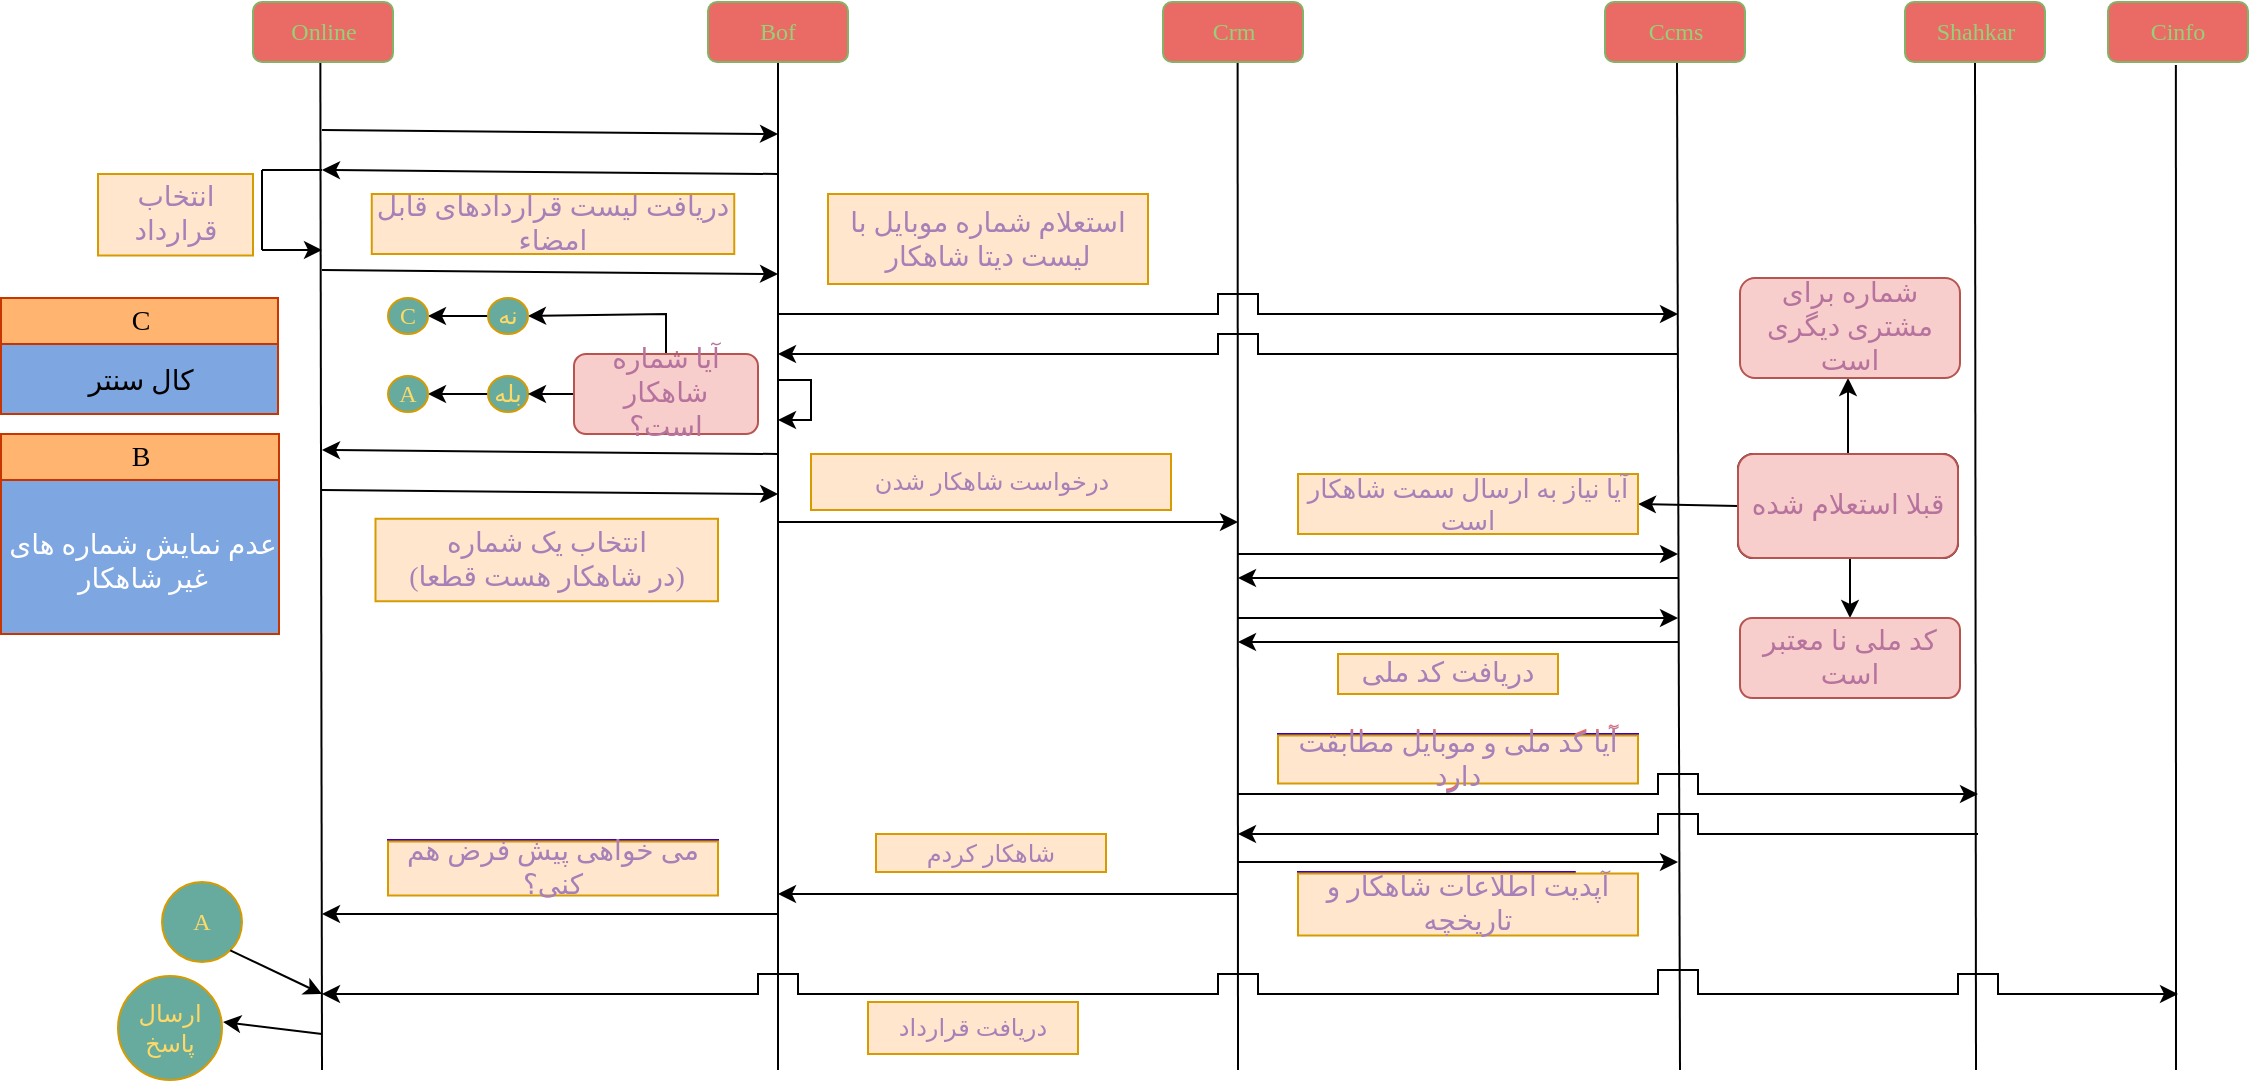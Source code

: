 <mxfile version="20.6.0" type="github">
  <diagram id="2LvSaUD_2NbDKwtUgUR4" name="‫صفحه - 1‬">
    <mxGraphModel dx="981" dy="526" grid="1" gridSize="10" guides="1" tooltips="1" connect="1" arrows="1" fold="1" page="1" pageScale="1" pageWidth="1169" pageHeight="827" math="0" shadow="0">
      <root>
        <mxCell id="0" />
        <mxCell id="1" parent="0" />
        <mxCell id="Riz9hoA4xlr_TVTimCBP-3" value="" style="endArrow=none;html=1;rounded=0;fontSize=12;fontFamily=Comic Sans MS;fontStyle=0;entryX=0.481;entryY=0.984;entryDx=0;entryDy=0;entryPerimeter=0;" parent="1" target="Riz9hoA4xlr_TVTimCBP-119" edge="1">
          <mxGeometry width="50" height="50" relative="1" as="geometry">
            <mxPoint x="172" y="658" as="sourcePoint" />
            <mxPoint x="172" y="168" as="targetPoint" />
          </mxGeometry>
        </mxCell>
        <mxCell id="Riz9hoA4xlr_TVTimCBP-4" value="" style="endArrow=none;html=1;rounded=0;fontSize=12;fontFamily=Comic Sans MS;fontStyle=0;entryX=0.5;entryY=1;entryDx=0;entryDy=0;" parent="1" target="Riz9hoA4xlr_TVTimCBP-120" edge="1">
          <mxGeometry width="50" height="50" relative="1" as="geometry">
            <mxPoint x="400" y="658" as="sourcePoint" />
            <mxPoint x="400" y="168" as="targetPoint" />
          </mxGeometry>
        </mxCell>
        <mxCell id="Riz9hoA4xlr_TVTimCBP-5" value="" style="endArrow=none;html=1;rounded=0;fontSize=12;fontFamily=Comic Sans MS;fontStyle=0;entryX=0.5;entryY=1;entryDx=0;entryDy=0;" parent="1" target="Riz9hoA4xlr_TVTimCBP-123" edge="1">
          <mxGeometry width="50" height="50" relative="1" as="geometry">
            <mxPoint x="999" y="658" as="sourcePoint" />
            <mxPoint x="999" y="168" as="targetPoint" />
          </mxGeometry>
        </mxCell>
        <mxCell id="Riz9hoA4xlr_TVTimCBP-6" value="" style="endArrow=none;html=1;rounded=0;fontSize=12;fontFamily=Comic Sans MS;fontStyle=0;entryX=0.533;entryY=0.999;entryDx=0;entryDy=0;entryPerimeter=0;" parent="1" target="Riz9hoA4xlr_TVTimCBP-121" edge="1">
          <mxGeometry width="50" height="50" relative="1" as="geometry">
            <mxPoint x="630" y="658" as="sourcePoint" />
            <mxPoint x="630" y="168" as="targetPoint" />
          </mxGeometry>
        </mxCell>
        <mxCell id="Riz9hoA4xlr_TVTimCBP-7" value="" style="endArrow=none;html=1;rounded=0;fontSize=12;fontFamily=Comic Sans MS;fontStyle=0;entryX=0.485;entryY=1.05;entryDx=0;entryDy=0;entryPerimeter=0;" parent="1" target="Riz9hoA4xlr_TVTimCBP-124" edge="1">
          <mxGeometry width="50" height="50" relative="1" as="geometry">
            <mxPoint x="1099" y="658" as="sourcePoint" />
            <mxPoint x="1099" y="168" as="targetPoint" />
          </mxGeometry>
        </mxCell>
        <mxCell id="Riz9hoA4xlr_TVTimCBP-8" value="" style="endArrow=none;html=1;rounded=0;fontSize=12;fontFamily=Comic Sans MS;fontStyle=0;entryX=0.5;entryY=1;entryDx=0;entryDy=0;" parent="1" edge="1">
          <mxGeometry width="50" height="50" relative="1" as="geometry">
            <mxPoint x="851" y="658" as="sourcePoint" />
            <mxPoint x="849.5" y="154" as="targetPoint" />
          </mxGeometry>
        </mxCell>
        <mxCell id="Riz9hoA4xlr_TVTimCBP-24" value="" style="endArrow=classic;html=1;rounded=0;fontSize=12;fontFamily=Comic Sans MS;fontStyle=0" parent="1" edge="1">
          <mxGeometry width="50" height="50" relative="1" as="geometry">
            <mxPoint x="172" y="188" as="sourcePoint" />
            <mxPoint x="400" y="190" as="targetPoint" />
          </mxGeometry>
        </mxCell>
        <mxCell id="Riz9hoA4xlr_TVTimCBP-25" value="" style="endArrow=classic;html=1;rounded=0;fontSize=12;fontFamily=Comic Sans MS;fontStyle=0" parent="1" edge="1">
          <mxGeometry width="50" height="50" relative="1" as="geometry">
            <mxPoint x="400" y="210" as="sourcePoint" />
            <mxPoint x="172" y="208" as="targetPoint" />
          </mxGeometry>
        </mxCell>
        <mxCell id="Riz9hoA4xlr_TVTimCBP-27" value="" style="endArrow=classic;html=1;rounded=0;fontSize=12;fontFamily=Comic Sans MS;fontStyle=0" parent="1" edge="1">
          <mxGeometry width="50" height="50" relative="1" as="geometry">
            <mxPoint x="172" y="258" as="sourcePoint" />
            <mxPoint x="400" y="260" as="targetPoint" />
          </mxGeometry>
        </mxCell>
        <mxCell id="Riz9hoA4xlr_TVTimCBP-28" value="" style="endArrow=none;html=1;rounded=0;fontSize=12;fontFamily=Comic Sans MS;fontStyle=0" parent="1" edge="1">
          <mxGeometry width="50" height="50" relative="1" as="geometry">
            <mxPoint x="142" y="208" as="sourcePoint" />
            <mxPoint x="172" y="208" as="targetPoint" />
          </mxGeometry>
        </mxCell>
        <mxCell id="Riz9hoA4xlr_TVTimCBP-29" value="" style="endArrow=none;html=1;rounded=0;fontSize=12;fontFamily=Comic Sans MS;fontStyle=0" parent="1" edge="1">
          <mxGeometry width="50" height="50" relative="1" as="geometry">
            <mxPoint x="142" y="248" as="sourcePoint" />
            <mxPoint x="142" y="208" as="targetPoint" />
          </mxGeometry>
        </mxCell>
        <mxCell id="Riz9hoA4xlr_TVTimCBP-30" value="" style="endArrow=classic;html=1;rounded=0;fontSize=12;fontFamily=Comic Sans MS;fontStyle=0" parent="1" edge="1">
          <mxGeometry width="50" height="50" relative="1" as="geometry">
            <mxPoint x="142" y="248" as="sourcePoint" />
            <mxPoint x="172" y="248" as="targetPoint" />
            <Array as="points">
              <mxPoint x="155" y="248" />
            </Array>
          </mxGeometry>
        </mxCell>
        <mxCell id="Riz9hoA4xlr_TVTimCBP-31" value="&lt;font style=&quot;font-size: 14px;&quot;&gt;انتخاب قرارداد&lt;/font&gt;" style="text;html=1;strokeColor=#3700CC;fillColor=#6a00ff;align=center;verticalAlign=middle;whiteSpace=wrap;rounded=0;fontSize=12;fontColor=#EA6B66;fontFamily=Comic Sans MS;fontStyle=0" parent="1" vertex="1">
          <mxGeometry x="60" y="215" width="77.5" height="35" as="geometry" />
        </mxCell>
        <mxCell id="Riz9hoA4xlr_TVTimCBP-32" value="" style="endArrow=classic;html=1;rounded=0;fontSize=12;fontFamily=Comic Sans MS;fontStyle=0" parent="1" edge="1">
          <mxGeometry width="50" height="50" relative="1" as="geometry">
            <mxPoint x="400" y="280" as="sourcePoint" />
            <mxPoint x="850" y="280" as="targetPoint" />
            <Array as="points">
              <mxPoint x="620" y="280" />
              <mxPoint x="620" y="270" />
              <mxPoint x="640" y="270" />
              <mxPoint x="640" y="280" />
            </Array>
          </mxGeometry>
        </mxCell>
        <mxCell id="Riz9hoA4xlr_TVTimCBP-35" value="" style="endArrow=classic;html=1;rounded=0;fontSize=12;fontFamily=Comic Sans MS;fontStyle=0" parent="1" edge="1">
          <mxGeometry width="50" height="50" relative="1" as="geometry">
            <mxPoint x="850" y="300" as="sourcePoint" />
            <mxPoint x="400" y="300" as="targetPoint" />
            <Array as="points">
              <mxPoint x="640" y="300" />
              <mxPoint x="640" y="290" />
              <mxPoint x="620" y="290" />
              <mxPoint x="620" y="300" />
            </Array>
          </mxGeometry>
        </mxCell>
        <mxCell id="Riz9hoA4xlr_TVTimCBP-36" value="" style="endArrow=classic;html=1;rounded=0;fontSize=12;fontFamily=Comic Sans MS;fontStyle=0" parent="1" edge="1">
          <mxGeometry width="50" height="50" relative="1" as="geometry">
            <mxPoint x="400" y="313" as="sourcePoint" />
            <mxPoint x="400" y="333" as="targetPoint" />
            <Array as="points">
              <mxPoint x="416.5" y="313" />
              <mxPoint x="416.5" y="333" />
            </Array>
          </mxGeometry>
        </mxCell>
        <mxCell id="Riz9hoA4xlr_TVTimCBP-37" value="" style="endArrow=classic;html=1;rounded=0;fontSize=12;entryX=0.028;entryY=0.643;entryDx=0;entryDy=0;entryPerimeter=0;fontFamily=Comic Sans MS;fontStyle=0" parent="1" edge="1">
          <mxGeometry width="50" height="50" relative="1" as="geometry">
            <mxPoint x="172" y="368" as="sourcePoint" />
            <mxPoint x="400.04" y="370.004" as="targetPoint" />
          </mxGeometry>
        </mxCell>
        <mxCell id="Riz9hoA4xlr_TVTimCBP-38" value="" style="endArrow=classic;html=1;rounded=0;fontSize=12;fontFamily=Comic Sans MS;fontStyle=0" parent="1" edge="1">
          <mxGeometry width="50" height="50" relative="1" as="geometry">
            <mxPoint x="400" y="350" as="sourcePoint" />
            <mxPoint x="172" y="348" as="targetPoint" />
          </mxGeometry>
        </mxCell>
        <mxCell id="Riz9hoA4xlr_TVTimCBP-39" value="" style="endArrow=classic;html=1;rounded=0;fontSize=12;fontFamily=Comic Sans MS;fontStyle=0" parent="1" edge="1">
          <mxGeometry width="50" height="50" relative="1" as="geometry">
            <mxPoint x="400" y="384" as="sourcePoint" />
            <mxPoint x="630" y="384" as="targetPoint" />
          </mxGeometry>
        </mxCell>
        <mxCell id="Riz9hoA4xlr_TVTimCBP-43" value="" style="endArrow=classic;html=1;rounded=0;fontSize=12;exitX=0.5;exitY=0;exitDx=0;exitDy=0;entryX=1;entryY=0.5;entryDx=0;entryDy=0;fontFamily=Comic Sans MS;fontStyle=0" parent="1" source="Riz9hoA4xlr_TVTimCBP-58" target="Riz9hoA4xlr_TVTimCBP-45" edge="1">
          <mxGeometry width="50" height="50" relative="1" as="geometry">
            <mxPoint x="315" y="315" as="sourcePoint" />
            <mxPoint x="275" y="285" as="targetPoint" />
            <Array as="points">
              <mxPoint x="344" y="280" />
            </Array>
          </mxGeometry>
        </mxCell>
        <mxCell id="Riz9hoA4xlr_TVTimCBP-49" style="edgeStyle=orthogonalEdgeStyle;rounded=0;orthogonalLoop=1;jettySize=auto;html=1;exitX=0;exitY=0.5;exitDx=0;exitDy=0;entryX=1;entryY=0.5;entryDx=0;entryDy=0;fontSize=12;fontFamily=Comic Sans MS;fontStyle=0" parent="1" source="Riz9hoA4xlr_TVTimCBP-45" target="Riz9hoA4xlr_TVTimCBP-47" edge="1">
          <mxGeometry relative="1" as="geometry" />
        </mxCell>
        <mxCell id="Riz9hoA4xlr_TVTimCBP-45" value="نه" style="ellipse;whiteSpace=wrap;html=1;aspect=fixed;fontSize=12;fillColor=#67AB9F;gradientColor=none;strokeColor=#d79b00;fontColor=#FFD966;fontFamily=Comic Sans MS;fontStyle=0" parent="1" vertex="1">
          <mxGeometry x="255" y="272" width="20" height="18" as="geometry" />
        </mxCell>
        <mxCell id="Riz9hoA4xlr_TVTimCBP-50" style="edgeStyle=orthogonalEdgeStyle;rounded=0;orthogonalLoop=1;jettySize=auto;html=1;exitX=0;exitY=0.5;exitDx=0;exitDy=0;entryX=1;entryY=0.5;entryDx=0;entryDy=0;fontSize=12;fontFamily=Comic Sans MS;fontStyle=0" parent="1" source="Riz9hoA4xlr_TVTimCBP-46" target="Riz9hoA4xlr_TVTimCBP-48" edge="1">
          <mxGeometry relative="1" as="geometry" />
        </mxCell>
        <mxCell id="Riz9hoA4xlr_TVTimCBP-46" value="بله" style="ellipse;whiteSpace=wrap;html=1;aspect=fixed;fontSize=12;fillColor=#67AB9F;gradientColor=none;strokeColor=#d79b00;fontColor=#FFD966;fontFamily=Comic Sans MS;fontStyle=0" parent="1" vertex="1">
          <mxGeometry x="255" y="311" width="20" height="18" as="geometry" />
        </mxCell>
        <mxCell id="Riz9hoA4xlr_TVTimCBP-47" value="C" style="ellipse;whiteSpace=wrap;html=1;aspect=fixed;fontSize=12;fillColor=#67AB9F;gradientColor=none;strokeColor=#d79b00;fontColor=#FFD966;fontFamily=Comic Sans MS;fontStyle=0" parent="1" vertex="1">
          <mxGeometry x="205" y="272" width="20" height="18" as="geometry" />
        </mxCell>
        <mxCell id="Riz9hoA4xlr_TVTimCBP-48" value="A" style="ellipse;whiteSpace=wrap;html=1;aspect=fixed;fontSize=12;fillColor=#67AB9F;gradientColor=none;strokeColor=#d79b00;fontColor=#FFD966;fontFamily=Comic Sans MS;fontStyle=0" parent="1" vertex="1">
          <mxGeometry x="205" y="311" width="20" height="18" as="geometry" />
        </mxCell>
        <mxCell id="Riz9hoA4xlr_TVTimCBP-51" value="&lt;font style=&quot;font-size: 14px;&quot;&gt;C&lt;/font&gt;" style="swimlane;whiteSpace=wrap;html=1;fontSize=12;fillColor=#FFB570;fontColor=#000000;strokeColor=#C73500;gradientColor=none;swimlaneFillColor=#7EA6E0;gradientDirection=north;fontFamily=Comic Sans MS;fontStyle=0" parent="1" vertex="1">
          <mxGeometry x="11.5" y="272" width="138.5" height="58" as="geometry" />
        </mxCell>
        <mxCell id="Riz9hoA4xlr_TVTimCBP-53" value="&lt;font style=&quot;font-size: 14px;&quot;&gt;کال سنتر&lt;/font&gt;" style="text;html=1;align=center;verticalAlign=middle;resizable=0;points=[];autosize=1;strokeColor=none;fillColor=none;fontSize=12;fontFamily=Comic Sans MS;fontStyle=0" parent="Riz9hoA4xlr_TVTimCBP-51" vertex="1">
          <mxGeometry x="39.25" y="27" width="60" height="30" as="geometry" />
        </mxCell>
        <mxCell id="Riz9hoA4xlr_TVTimCBP-54" value="&lt;font style=&quot;font-size: 14px;&quot;&gt;B&lt;/font&gt;" style="swimlane;whiteSpace=wrap;html=1;fontSize=12;fillColor=#FFB570;fontColor=#000000;strokeColor=#C73500;startSize=23;fillStyle=auto;gradientColor=none;swimlaneFillColor=#7EA6E0;fontFamily=Comic Sans MS;fontStyle=0" parent="1" vertex="1">
          <mxGeometry x="11.5" y="340" width="139" height="100" as="geometry" />
        </mxCell>
        <mxCell id="Riz9hoA4xlr_TVTimCBP-164" value="&lt;font style=&quot;font-size: 14px;&quot; color=&quot;#ffffff&quot;&gt;عدم نمایش شماره های&lt;br&gt;غیر شاهکار&lt;br&gt;&lt;/font&gt;" style="text;html=1;align=center;verticalAlign=middle;resizable=0;points=[];autosize=1;strokeColor=none;fillColor=none;fontSize=14;fontColor=#0000CC;fontFamily=Comic Sans MS;fontStyle=0" parent="Riz9hoA4xlr_TVTimCBP-54" vertex="1">
          <mxGeometry x="5" y="38.5" width="130" height="50" as="geometry" />
        </mxCell>
        <mxCell id="Riz9hoA4xlr_TVTimCBP-189" style="edgeStyle=orthogonalEdgeStyle;rounded=0;orthogonalLoop=1;jettySize=auto;html=1;exitX=0;exitY=0.5;exitDx=0;exitDy=0;fontFamily=Comic Sans MS;fontSize=14;fontColor=#97D077;" parent="1" source="Riz9hoA4xlr_TVTimCBP-58" target="Riz9hoA4xlr_TVTimCBP-46" edge="1">
          <mxGeometry relative="1" as="geometry">
            <mxPoint x="280" y="340" as="targetPoint" />
          </mxGeometry>
        </mxCell>
        <mxCell id="Riz9hoA4xlr_TVTimCBP-58" value="&lt;font style=&quot;font-size: 14px;&quot;&gt;آیا شماره شاهکار&lt;br style=&quot;&quot;&gt;است؟&lt;/font&gt;" style="rounded=1;whiteSpace=wrap;html=1;fontSize=12;fillColor=#f8cecc;strokeColor=#b85450;fontColor=#B5739D;fontFamily=Comic Sans MS;fontStyle=0" parent="1" vertex="1">
          <mxGeometry x="298" y="300" width="92" height="40" as="geometry" />
        </mxCell>
        <mxCell id="Riz9hoA4xlr_TVTimCBP-60" value="" style="endArrow=classic;html=1;rounded=0;fontSize=12;fontFamily=Comic Sans MS;fontStyle=0" parent="1" edge="1">
          <mxGeometry width="50" height="50" relative="1" as="geometry">
            <mxPoint x="630" y="400" as="sourcePoint" />
            <mxPoint x="850" y="400" as="targetPoint" />
          </mxGeometry>
        </mxCell>
        <mxCell id="Riz9hoA4xlr_TVTimCBP-61" value="" style="endArrow=classic;html=1;rounded=0;fontSize=12;fontFamily=Comic Sans MS;fontStyle=0" parent="1" edge="1">
          <mxGeometry width="50" height="50" relative="1" as="geometry">
            <mxPoint x="850" y="412" as="sourcePoint" />
            <mxPoint x="630" y="412" as="targetPoint" />
            <Array as="points" />
          </mxGeometry>
        </mxCell>
        <mxCell id="Riz9hoA4xlr_TVTimCBP-63" value="" style="endArrow=classic;html=1;rounded=0;fontSize=12;fontFamily=Comic Sans MS;fontStyle=0" parent="1" edge="1">
          <mxGeometry width="50" height="50" relative="1" as="geometry">
            <mxPoint x="630" y="432" as="sourcePoint" />
            <mxPoint x="850" y="432" as="targetPoint" />
          </mxGeometry>
        </mxCell>
        <mxCell id="Riz9hoA4xlr_TVTimCBP-64" value="" style="endArrow=classic;html=1;rounded=0;fontSize=12;fontFamily=Comic Sans MS;fontStyle=0" parent="1" edge="1">
          <mxGeometry width="50" height="50" relative="1" as="geometry">
            <mxPoint x="850" y="444" as="sourcePoint" />
            <mxPoint x="630" y="444" as="targetPoint" />
            <Array as="points">
              <mxPoint x="682" y="444" />
            </Array>
          </mxGeometry>
        </mxCell>
        <mxCell id="Riz9hoA4xlr_TVTimCBP-65" value="&lt;font style=&quot;font-size: 14px;&quot;&gt;دریافت کد ملی&lt;/font&gt;" style="text;html=1;strokeColor=#d79b00;fillColor=#ffe6cc;align=center;verticalAlign=middle;whiteSpace=wrap;rounded=0;fontSize=12;fontColor=#A680B8;fontFamily=Comic Sans MS;fontStyle=0" parent="1" vertex="1">
          <mxGeometry x="680" y="450" width="110" height="20" as="geometry" />
        </mxCell>
        <mxCell id="Riz9hoA4xlr_TVTimCBP-66" value="" style="endArrow=classic;html=1;rounded=0;fontSize=12;fontFamily=Comic Sans MS;fontStyle=0" parent="1" edge="1">
          <mxGeometry width="50" height="50" relative="1" as="geometry">
            <mxPoint x="630" y="520" as="sourcePoint" />
            <mxPoint x="1000" y="520" as="targetPoint" />
            <Array as="points">
              <mxPoint x="840" y="520" />
              <mxPoint x="840" y="510" />
              <mxPoint x="860" y="510" />
              <mxPoint x="860" y="520" />
            </Array>
          </mxGeometry>
        </mxCell>
        <mxCell id="Riz9hoA4xlr_TVTimCBP-67" value="&lt;font style=&quot;font-size: 14px;&quot;&gt;آیا کد ملی و موبایل مطابقت دارد&lt;/font&gt;" style="text;html=1;strokeColor=#3700CC;fillColor=#6a00ff;align=center;verticalAlign=middle;whiteSpace=wrap;rounded=0;fontSize=12;fontColor=#EA6B66;fontFamily=Comic Sans MS;fontStyle=0" parent="1" vertex="1">
          <mxGeometry x="650" y="490" width="180" height="24" as="geometry" />
        </mxCell>
        <mxCell id="Riz9hoA4xlr_TVTimCBP-68" value="" style="endArrow=classic;html=1;rounded=0;fontSize=12;fontFamily=Comic Sans MS;fontStyle=0" parent="1" edge="1">
          <mxGeometry width="50" height="50" relative="1" as="geometry">
            <mxPoint x="1000" y="540" as="sourcePoint" />
            <mxPoint x="630" y="540" as="targetPoint" />
            <Array as="points">
              <mxPoint x="860" y="540" />
              <mxPoint x="860" y="530" />
              <mxPoint x="840" y="530" />
              <mxPoint x="840" y="540" />
            </Array>
          </mxGeometry>
        </mxCell>
        <mxCell id="Riz9hoA4xlr_TVTimCBP-69" value="" style="endArrow=classic;html=1;rounded=0;fontSize=12;fontFamily=Comic Sans MS;fontStyle=0" parent="1" edge="1">
          <mxGeometry width="50" height="50" relative="1" as="geometry">
            <mxPoint x="630" y="554" as="sourcePoint" />
            <mxPoint x="850" y="554" as="targetPoint" />
          </mxGeometry>
        </mxCell>
        <mxCell id="Riz9hoA4xlr_TVTimCBP-70" value="&lt;font style=&quot;font-size: 14px;&quot;&gt;آپدیت اطلاعات شاهکار&lt;/font&gt;" style="text;html=1;strokeColor=#3700CC;fillColor=#6a00ff;align=center;verticalAlign=middle;whiteSpace=wrap;rounded=0;fontSize=12;fontColor=#EA6B66;fontFamily=Comic Sans MS;fontStyle=0" parent="1" vertex="1">
          <mxGeometry x="660" y="559" width="138.38" height="31" as="geometry" />
        </mxCell>
        <mxCell id="Riz9hoA4xlr_TVTimCBP-71" value="" style="endArrow=classic;html=1;rounded=0;fontSize=12;fontFamily=Comic Sans MS;fontStyle=0" parent="1" edge="1">
          <mxGeometry width="50" height="50" relative="1" as="geometry">
            <mxPoint x="630" y="570" as="sourcePoint" />
            <mxPoint x="400" y="570" as="targetPoint" />
          </mxGeometry>
        </mxCell>
        <mxCell id="Riz9hoA4xlr_TVTimCBP-73" value="" style="endArrow=classic;html=1;rounded=0;fontSize=12;fontFamily=Comic Sans MS;fontStyle=0" parent="1" edge="1">
          <mxGeometry width="50" height="50" relative="1" as="geometry">
            <mxPoint x="400" y="580" as="sourcePoint" />
            <mxPoint x="172" y="580" as="targetPoint" />
          </mxGeometry>
        </mxCell>
        <mxCell id="Riz9hoA4xlr_TVTimCBP-74" value="&lt;font style=&quot;font-size: 14px;&quot;&gt;می خواهی پیش فرض هم کنی؟&lt;/font&gt;" style="text;html=1;strokeColor=#3700CC;fillColor=#6a00ff;align=center;verticalAlign=middle;whiteSpace=wrap;rounded=0;fontSize=12;fontColor=#EA6B66;fontFamily=Comic Sans MS;fontStyle=0" parent="1" vertex="1">
          <mxGeometry x="205" y="543" width="165" height="27" as="geometry" />
        </mxCell>
        <mxCell id="Riz9hoA4xlr_TVTimCBP-75" value="" style="endArrow=classic;startArrow=classic;html=1;rounded=0;fontSize=12;fontFamily=Comic Sans MS;fontStyle=0" parent="1" edge="1">
          <mxGeometry width="50" height="50" relative="1" as="geometry">
            <mxPoint x="172" y="620" as="sourcePoint" />
            <mxPoint x="1100" y="620" as="targetPoint" />
            <Array as="points">
              <mxPoint x="390" y="620" />
              <mxPoint x="390" y="610" />
              <mxPoint x="410" y="610" />
              <mxPoint x="410" y="620" />
              <mxPoint x="620" y="620" />
              <mxPoint x="620" y="610" />
              <mxPoint x="640" y="610" />
              <mxPoint x="640" y="620" />
              <mxPoint x="840" y="620" />
              <mxPoint x="840" y="608" />
              <mxPoint x="860" y="608" />
              <mxPoint x="860" y="620" />
              <mxPoint x="990" y="620" />
              <mxPoint x="990" y="610" />
              <mxPoint x="1010" y="610" />
              <mxPoint x="1010" y="620" />
            </Array>
          </mxGeometry>
        </mxCell>
        <mxCell id="Riz9hoA4xlr_TVTimCBP-79" value="A" style="ellipse;whiteSpace=wrap;html=1;aspect=fixed;fontSize=12;fillColor=#67AB9F;gradientColor=none;strokeColor=#d79b00;fontColor=#FFD966;fontFamily=Comic Sans MS;fontStyle=0" parent="1" vertex="1">
          <mxGeometry x="92" y="564" width="40" height="40" as="geometry" />
        </mxCell>
        <mxCell id="Riz9hoA4xlr_TVTimCBP-84" value="" style="endArrow=classic;html=1;rounded=0;fontSize=12;exitX=1;exitY=1;exitDx=0;exitDy=0;fontFamily=Comic Sans MS;fontStyle=0;" parent="1" source="Riz9hoA4xlr_TVTimCBP-79" edge="1">
          <mxGeometry width="50" height="50" relative="1" as="geometry">
            <mxPoint x="402" y="568" as="sourcePoint" />
            <mxPoint x="172" y="620" as="targetPoint" />
          </mxGeometry>
        </mxCell>
        <mxCell id="Riz9hoA4xlr_TVTimCBP-85" value="" style="endArrow=classic;html=1;rounded=0;fontSize=12;entryX=1.01;entryY=0.442;entryDx=0;entryDy=0;entryPerimeter=0;fontFamily=Comic Sans MS;fontStyle=0" parent="1" target="Riz9hoA4xlr_TVTimCBP-161" edge="1">
          <mxGeometry width="50" height="50" relative="1" as="geometry">
            <mxPoint x="172" y="640" as="sourcePoint" />
            <mxPoint x="115.676" y="645.404" as="targetPoint" />
          </mxGeometry>
        </mxCell>
        <mxCell id="Riz9hoA4xlr_TVTimCBP-119" value="Online" style="rounded=1;whiteSpace=wrap;html=1;fontSize=12;fillColor=#EA6B66;strokeColor=#82b366;fontColor=#97D077;fontFamily=Comic Sans MS;fontStyle=0" parent="1" vertex="1">
          <mxGeometry x="137.5" y="124" width="70" height="30" as="geometry" />
        </mxCell>
        <mxCell id="Riz9hoA4xlr_TVTimCBP-120" value="Bof" style="rounded=1;whiteSpace=wrap;html=1;fontSize=12;fillColor=#EA6B66;strokeColor=#82b366;fontColor=#97D077;fontFamily=Comic Sans MS;fontStyle=0" parent="1" vertex="1">
          <mxGeometry x="365" y="124" width="70" height="30" as="geometry" />
        </mxCell>
        <mxCell id="Riz9hoA4xlr_TVTimCBP-121" value="Crm" style="rounded=1;whiteSpace=wrap;html=1;fontSize=12;fillColor=#EA6B66;strokeColor=#82b366;fontColor=#97D077;fontFamily=Comic Sans MS;fontStyle=0" parent="1" vertex="1">
          <mxGeometry x="592.5" y="124" width="70" height="30" as="geometry" />
        </mxCell>
        <mxCell id="Riz9hoA4xlr_TVTimCBP-122" value="Ccms" style="rounded=1;whiteSpace=wrap;html=1;fontSize=12;fillColor=#EA6B66;strokeColor=#82b366;fontColor=#97D077;fontFamily=Comic Sans MS;fontStyle=0" parent="1" vertex="1">
          <mxGeometry x="813.5" y="124" width="70" height="30" as="geometry" />
        </mxCell>
        <mxCell id="Riz9hoA4xlr_TVTimCBP-123" value="Shahkar" style="rounded=1;whiteSpace=wrap;html=1;fontSize=12;fillColor=#EA6B66;strokeColor=#82b366;fontColor=#97D077;fontFamily=Comic Sans MS;fontStyle=0" parent="1" vertex="1">
          <mxGeometry x="963.5" y="124" width="70" height="30" as="geometry" />
        </mxCell>
        <mxCell id="Riz9hoA4xlr_TVTimCBP-124" value="Cinfo" style="rounded=1;whiteSpace=wrap;html=1;fontSize=12;fillColor=#EA6B66;strokeColor=#82b366;fontColor=#97D077;fontFamily=Comic Sans MS;fontStyle=0" parent="1" vertex="1">
          <mxGeometry x="1065" y="124" width="70" height="30" as="geometry" />
        </mxCell>
        <mxCell id="Riz9hoA4xlr_TVTimCBP-153" style="edgeStyle=orthogonalEdgeStyle;rounded=0;orthogonalLoop=1;jettySize=auto;html=1;exitX=0.5;exitY=0;exitDx=0;exitDy=0;fontSize=12;fontFamily=Comic Sans MS;fontStyle=0" parent="1" source="Riz9hoA4xlr_TVTimCBP-151" edge="1">
          <mxGeometry relative="1" as="geometry">
            <mxPoint x="935" y="312" as="targetPoint" />
          </mxGeometry>
        </mxCell>
        <mxCell id="Riz9hoA4xlr_TVTimCBP-151" value="&lt;font style=&quot;font-size: 14px;&quot;&gt;می توانم شاهکار کنم برای مشتری&lt;/font&gt;" style="rounded=1;whiteSpace=wrap;html=1;fontSize=12;fontFamily=Comic Sans MS;fontStyle=0" parent="1" vertex="1">
          <mxGeometry x="880" y="350" width="110" height="52" as="geometry" />
        </mxCell>
        <mxCell id="Riz9hoA4xlr_TVTimCBP-154" value="" style="endArrow=classic;html=1;rounded=0;fontSize=12;exitX=0;exitY=0.5;exitDx=0;exitDy=0;entryX=1;entryY=0.5;entryDx=0;entryDy=0;fontFamily=Comic Sans MS;fontStyle=0" parent="1" source="Riz9hoA4xlr_TVTimCBP-151" target="Riz9hoA4xlr_TVTimCBP-176" edge="1">
          <mxGeometry width="50" height="50" relative="1" as="geometry">
            <mxPoint x="872.5" y="404" as="sourcePoint" />
            <mxPoint x="836.75" y="359" as="targetPoint" />
          </mxGeometry>
        </mxCell>
        <mxCell id="Riz9hoA4xlr_TVTimCBP-155" value="&lt;span style=&quot;font-size: 12px;&quot;&gt;دریافت قرارداد&lt;/span&gt;" style="text;html=1;strokeColor=#d79b00;fillColor=#ffe6cc;align=center;verticalAlign=middle;whiteSpace=wrap;rounded=0;fontSize=12;fontColor=#A680B8;fontFamily=Comic Sans MS;fontStyle=0" parent="1" vertex="1">
          <mxGeometry x="445" y="624" width="105" height="26" as="geometry" />
        </mxCell>
        <mxCell id="Riz9hoA4xlr_TVTimCBP-159" value="&lt;span style=&quot;font-size: 14px;&quot;&gt;شماره برای مشتری دیگری است&lt;br&gt;&lt;/span&gt;" style="rounded=1;whiteSpace=wrap;html=1;fontSize=12;fillColor=#f8cecc;strokeColor=#b85450;fontColor=#B5739D;fontFamily=Comic Sans MS;fontStyle=0" parent="1" vertex="1">
          <mxGeometry x="881" y="262" width="110" height="50" as="geometry" />
        </mxCell>
        <mxCell id="Riz9hoA4xlr_TVTimCBP-187" style="edgeStyle=orthogonalEdgeStyle;rounded=0;orthogonalLoop=1;jettySize=auto;html=1;exitX=0.5;exitY=1;exitDx=0;exitDy=0;entryX=0.5;entryY=0;entryDx=0;entryDy=0;fontFamily=Comic Sans MS;fontSize=14;fontColor=#97D077;" parent="1" source="Riz9hoA4xlr_TVTimCBP-160" target="Riz9hoA4xlr_TVTimCBP-186" edge="1">
          <mxGeometry relative="1" as="geometry" />
        </mxCell>
        <mxCell id="Riz9hoA4xlr_TVTimCBP-160" value="&lt;font style=&quot;font-size: 14px;&quot;&gt;قبلا استعلام شده&lt;/font&gt;" style="rounded=1;whiteSpace=wrap;html=1;fontSize=12;fillColor=#f8cecc;strokeColor=#b85450;fontColor=#B5739D;fontFamily=Comic Sans MS;fontStyle=0" parent="1" vertex="1">
          <mxGeometry x="880" y="350" width="110" height="52" as="geometry" />
        </mxCell>
        <mxCell id="Riz9hoA4xlr_TVTimCBP-161" value="ارسال پاسخ" style="ellipse;whiteSpace=wrap;html=1;aspect=fixed;fontSize=12;fillColor=#67AB9F;gradientColor=none;strokeColor=#d79b00;fontColor=#FFD966;fontFamily=Comic Sans MS;fontStyle=0" parent="1" vertex="1">
          <mxGeometry x="70" y="611" width="52" height="52" as="geometry" />
        </mxCell>
        <mxCell id="Riz9hoA4xlr_TVTimCBP-169" value="&lt;font style=&quot;font-size: 14px;&quot;&gt;انتخاب قرارداد&lt;/font&gt;" style="text;html=1;strokeColor=#3700CC;fillColor=#6a00ff;align=center;verticalAlign=middle;whiteSpace=wrap;rounded=0;fontSize=12;fontColor=#EA6B66;fontFamily=Comic Sans MS;fontStyle=0" parent="1" vertex="1">
          <mxGeometry x="60" y="215" width="77.5" height="35" as="geometry" />
        </mxCell>
        <mxCell id="Riz9hoA4xlr_TVTimCBP-173" value="&lt;font style=&quot;font-size: 14px;&quot;&gt;انتخاب قرارداد&lt;/font&gt;" style="text;html=1;strokeColor=#d79b00;fillColor=#ffe6cc;align=center;verticalAlign=middle;whiteSpace=wrap;rounded=0;fontSize=12;fontColor=#A680B8;fontFamily=Comic Sans MS;fontStyle=0" parent="1" vertex="1">
          <mxGeometry x="60" y="210" width="77.5" height="40.75" as="geometry" />
        </mxCell>
        <mxCell id="Riz9hoA4xlr_TVTimCBP-174" value="&lt;font style=&quot;font-size: 14px;&quot;&gt;دریافت لیست قراردادهای قابل امضاء&lt;/font&gt;" style="text;html=1;strokeColor=#d79b00;fillColor=#ffe6cc;align=center;verticalAlign=middle;whiteSpace=wrap;rounded=0;fontSize=12;fontColor=#A680B8;fontFamily=Comic Sans MS;fontStyle=0" parent="1" vertex="1">
          <mxGeometry x="196.88" y="220" width="181.25" height="30" as="geometry" />
        </mxCell>
        <mxCell id="Riz9hoA4xlr_TVTimCBP-175" value="&lt;font style=&quot;font-size: 14px;&quot;&gt;استعلام شماره موبایل با&lt;br style=&quot;&quot;&gt;لیست دیتا شاهکار&lt;br style=&quot;font-size: 12px;&quot;&gt;&lt;/font&gt;" style="text;html=1;strokeColor=#d79b00;fillColor=#ffe6cc;align=center;verticalAlign=middle;whiteSpace=wrap;rounded=0;fontSize=12;fontColor=#A680B8;fontFamily=Comic Sans MS;fontStyle=0" parent="1" vertex="1">
          <mxGeometry x="425" y="220" width="160" height="45" as="geometry" />
        </mxCell>
        <mxCell id="Riz9hoA4xlr_TVTimCBP-176" value="&lt;font style=&quot;font-size: 13px;&quot;&gt;آیا نیاز به ارسال سمت شاهکار است&lt;/font&gt;" style="text;html=1;strokeColor=#d79b00;fillColor=#ffe6cc;align=center;verticalAlign=middle;whiteSpace=wrap;rounded=0;fontSize=12;fontColor=#A680B8;fontFamily=Comic Sans MS;fontStyle=0" parent="1" vertex="1">
          <mxGeometry x="660" y="360" width="170" height="30" as="geometry" />
        </mxCell>
        <mxCell id="Riz9hoA4xlr_TVTimCBP-177" value="&lt;font style=&quot;font-size: 14px;&quot;&gt;آیا کد ملی و موبایل مطابقت دارد&lt;/font&gt;" style="text;html=1;strokeColor=#d79b00;fillColor=#ffe6cc;align=center;verticalAlign=middle;whiteSpace=wrap;rounded=0;fontSize=12;fontColor=#A680B8;fontFamily=Comic Sans MS;fontStyle=0" parent="1" vertex="1">
          <mxGeometry x="650" y="490.75" width="180" height="24" as="geometry" />
        </mxCell>
        <mxCell id="Riz9hoA4xlr_TVTimCBP-178" value="&lt;font style=&quot;font-size: 14px;&quot;&gt;آپدیت اطلاعات شاهکار و تاریخچه&lt;/font&gt;" style="text;html=1;strokeColor=#d79b00;fillColor=#ffe6cc;align=center;verticalAlign=middle;whiteSpace=wrap;rounded=0;fontSize=12;fontColor=#A680B8;fontFamily=Comic Sans MS;fontStyle=0" parent="1" vertex="1">
          <mxGeometry x="660" y="559.75" width="170" height="31" as="geometry" />
        </mxCell>
        <mxCell id="Riz9hoA4xlr_TVTimCBP-179" value="درخواست شاهکار شدن" style="text;html=1;strokeColor=#d79b00;fillColor=#ffe6cc;align=center;verticalAlign=middle;whiteSpace=wrap;rounded=0;fontSize=12;fontColor=#A680B8;fontFamily=Comic Sans MS;fontStyle=0" parent="1" vertex="1">
          <mxGeometry x="416.5" y="350" width="180" height="28" as="geometry" />
        </mxCell>
        <mxCell id="Riz9hoA4xlr_TVTimCBP-181" value="&lt;font style=&quot;font-size: 14px;&quot;&gt;انتخاب یک شماره &lt;br style=&quot;&quot;&gt;(در شاهکار هست قطعا)&lt;/font&gt;" style="text;html=1;strokeColor=#d79b00;fillColor=#ffe6cc;align=center;verticalAlign=middle;whiteSpace=wrap;rounded=0;fontSize=12;fontColor=#A680B8;fontFamily=Comic Sans MS;fontStyle=0" parent="1" vertex="1">
          <mxGeometry x="198.75" y="382.38" width="171.25" height="41.25" as="geometry" />
        </mxCell>
        <mxCell id="Riz9hoA4xlr_TVTimCBP-182" value="&lt;font style=&quot;font-size: 14px;&quot;&gt;می خواهی پیش فرض هم کنی؟&lt;/font&gt;" style="text;html=1;strokeColor=#d79b00;fillColor=#ffe6cc;align=center;verticalAlign=middle;whiteSpace=wrap;rounded=0;fontSize=12;fontColor=#A680B8;fontFamily=Comic Sans MS;fontStyle=0" parent="1" vertex="1">
          <mxGeometry x="205" y="543.75" width="165" height="27" as="geometry" />
        </mxCell>
        <mxCell id="Riz9hoA4xlr_TVTimCBP-183" value="&lt;span style=&quot;font-size: 12px;&quot;&gt;شاهکار کردم&lt;/span&gt;" style="text;html=1;strokeColor=#d79b00;fillColor=#ffe6cc;align=center;verticalAlign=middle;whiteSpace=wrap;rounded=0;fontSize=12;fontColor=#A680B8;fontFamily=Comic Sans MS;fontStyle=0" parent="1" vertex="1">
          <mxGeometry x="449" y="540" width="115" height="19" as="geometry" />
        </mxCell>
        <mxCell id="Riz9hoA4xlr_TVTimCBP-186" value="&lt;font style=&quot;font-size: 14px;&quot;&gt;کد ملی نا معتبر است&lt;/font&gt;" style="rounded=1;whiteSpace=wrap;html=1;fontSize=12;fillColor=#f8cecc;strokeColor=#b85450;fontColor=#B5739D;fontFamily=Comic Sans MS;fontStyle=0" parent="1" vertex="1">
          <mxGeometry x="881" y="432" width="110" height="40" as="geometry" />
        </mxCell>
      </root>
    </mxGraphModel>
  </diagram>
</mxfile>
